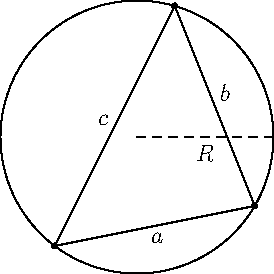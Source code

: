// Area of triangle can be calculated with three
// sides and semiradius of circumcircle
// let ABC be a triangle and
// let R be semiradius of circumcircle
// Area = (a * b * c) / 4R


import geometry;


// Define points for triangle
point A = (60.0, 120.0),
	B = (0.0, 0.0),
	C = (100.0, 20.0);


// Define and draw main triangle
triangle maintrig = triangle(A, B, C);
draw(maintrig);


// Get and draw circumcircle
circle circumcircle = circle(maintrig);
draw(circumcircle);


// Get a point on circumcirle and draw semiradius
point P = point(circumcircle, 0);
point O = circumcenter(maintrig);
draw(O--P, dashed);


// Label segments, mark points and angles accordingly
label("$a$", B--C);
label("$b$", A--C, NE);
label("$c$", A--B);
label("$R$", O--P);

dot(A);
dot(B);
dot(C);
